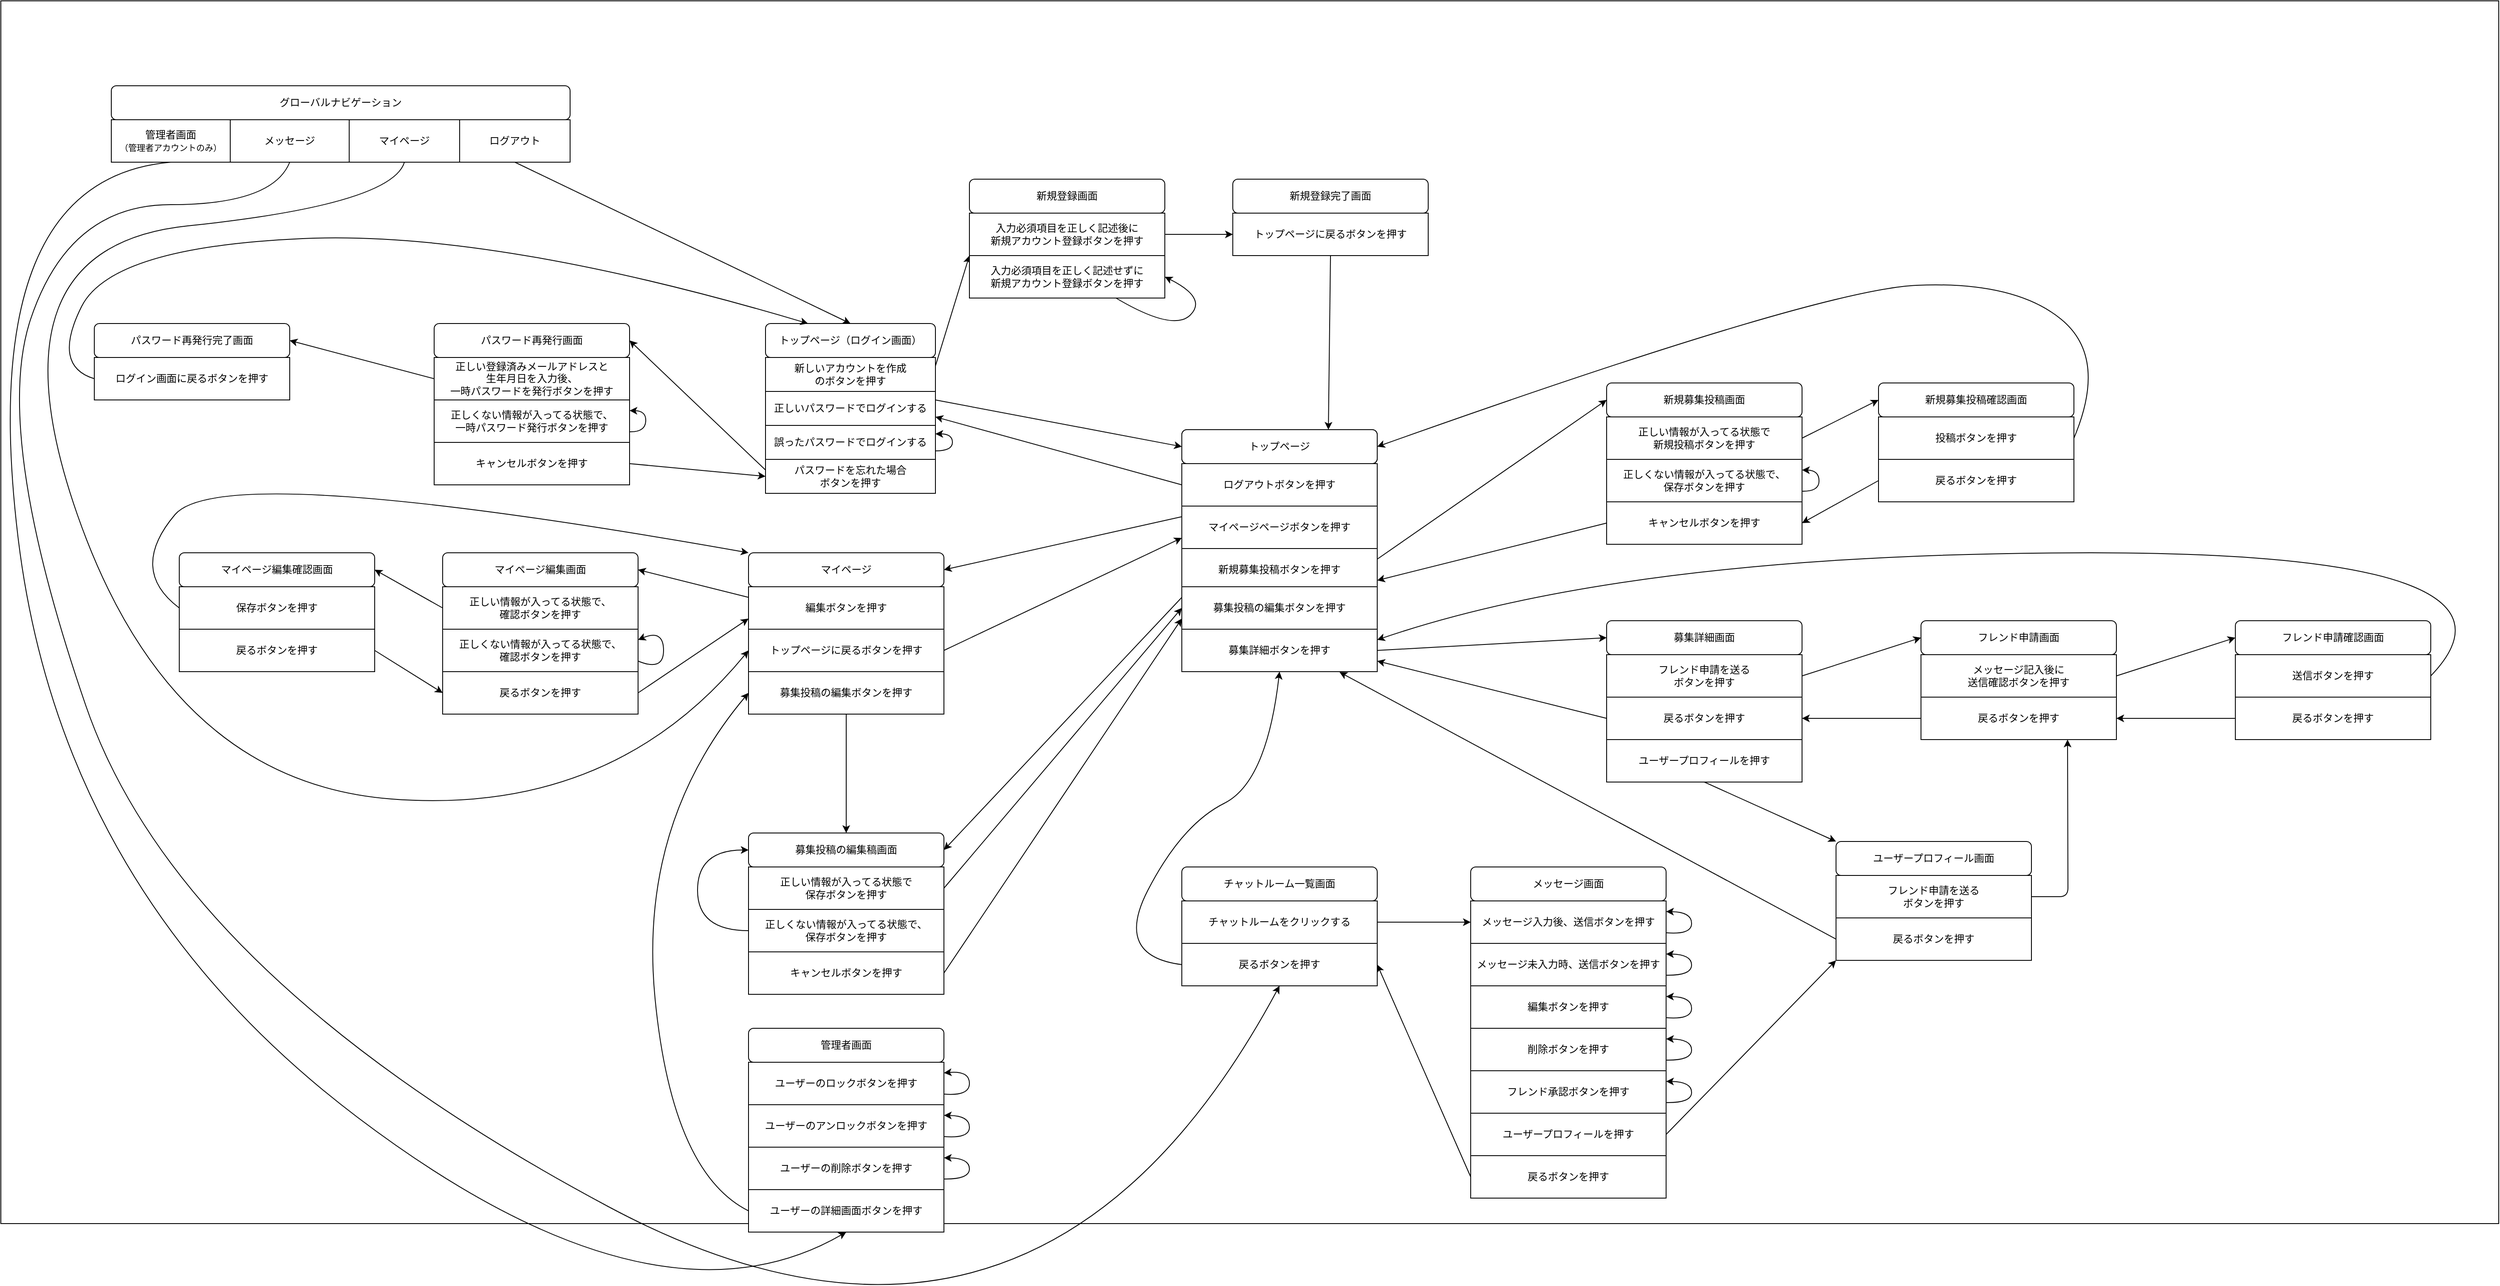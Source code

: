 <mxfile version="16.6.1" type="device"><diagram id="ohe-i1M4ve1gTHTr1Yyn" name="ページ1"><mxGraphModel dx="2249" dy="1931" grid="1" gridSize="10" guides="1" tooltips="1" connect="1" arrows="1" fold="1" page="1" pageScale="1" pageWidth="827" pageHeight="1169" math="0" shadow="0"><root><mxCell id="0"/><mxCell id="1" parent="0"/><mxCell id="nYohzhAwnuUVPuCXhqxw-220" value="" style="rounded=0;whiteSpace=wrap;html=1;" vertex="1" parent="1"><mxGeometry x="-820" y="-370" width="2940" height="1440" as="geometry"/></mxCell><mxCell id="9" value="" style="endArrow=classic;html=1;exitX=1;exitY=0.25;exitDx=0;exitDy=0;entryX=0;entryY=0;entryDx=0;entryDy=0;" parent="1" source="35" target="8" edge="1"><mxGeometry width="50" height="50" relative="1" as="geometry"><mxPoint x="620" y="70" as="sourcePoint"/><mxPoint x="670" y="20" as="targetPoint"/></mxGeometry></mxCell><mxCell id="11" value="" style="endArrow=classic;html=1;exitX=1;exitY=0.5;exitDx=0;exitDy=0;entryX=0;entryY=0.5;entryDx=0;entryDy=0;" parent="1" source="7" target="13" edge="1"><mxGeometry width="50" height="50" relative="1" as="geometry"><mxPoint x="660" y="-230" as="sourcePoint"/><mxPoint x="790" y="-220" as="targetPoint"/></mxGeometry></mxCell><mxCell id="14" value="" style="endArrow=classic;html=1;exitX=0.5;exitY=1;exitDx=0;exitDy=0;entryX=0.75;entryY=0;entryDx=0;entryDy=0;" parent="1" source="13" target="29" edge="1"><mxGeometry width="50" height="50" relative="1" as="geometry"><mxPoint x="640" y="-215" as="sourcePoint"/><mxPoint x="630" y="130" as="targetPoint"/></mxGeometry></mxCell><mxCell id="19" value="" style="group" parent="1" vertex="1" connectable="0"><mxGeometry x="320" y="-160" width="280" height="180" as="geometry"/></mxCell><mxCell id="6" value="新規登録画面" style="rounded=1;whiteSpace=wrap;html=1;" parent="19" vertex="1"><mxGeometry width="230" height="40" as="geometry"/></mxCell><mxCell id="7" value="入力必須項目を正しく記述後に&lt;br&gt;新規アカウント登録ボタンを押す" style="rounded=0;whiteSpace=wrap;html=1;" parent="19" vertex="1"><mxGeometry y="40" width="230" height="50" as="geometry"/></mxCell><mxCell id="8" value="入力必須項目を正しく記述せずに&lt;br&gt;新規アカウント登録ボタンを押す" style="rounded=0;whiteSpace=wrap;html=1;" parent="19" vertex="1"><mxGeometry y="90" width="230" height="50" as="geometry"/></mxCell><mxCell id="10" value="" style="curved=1;endArrow=classic;html=1;exitX=0.75;exitY=1;exitDx=0;exitDy=0;entryX=1;entryY=0.5;entryDx=0;entryDy=0;" parent="19" source="8" target="8" edge="1"><mxGeometry width="50" height="50" relative="1" as="geometry"><mxPoint x="220" y="360" as="sourcePoint"/><mxPoint x="310" y="140" as="targetPoint"/><Array as="points"><mxPoint x="240" y="180"/><mxPoint x="280" y="140"/></Array></mxGeometry></mxCell><mxCell id="20" value="" style="group" parent="1" vertex="1" connectable="0"><mxGeometry x="630" y="-160" width="230" height="90" as="geometry"/></mxCell><mxCell id="12" value="新規登録完了画面" style="rounded=1;whiteSpace=wrap;html=1;" parent="20" vertex="1"><mxGeometry width="230" height="40" as="geometry"/></mxCell><mxCell id="13" value="トップページに戻るボタンを押す" style="rounded=0;whiteSpace=wrap;html=1;" parent="20" vertex="1"><mxGeometry y="40" width="230" height="50" as="geometry"/></mxCell><mxCell id="37" value="" style="endArrow=classic;html=1;entryX=0;entryY=0.5;entryDx=0;entryDy=0;exitX=1;exitY=0.25;exitDx=0;exitDy=0;" parent="1" source="5" target="80" edge="1"><mxGeometry width="50" height="50" relative="1" as="geometry"><mxPoint x="310" y="200" as="sourcePoint"/><mxPoint x="460" y="200" as="targetPoint"/></mxGeometry></mxCell><mxCell id="38" value="" style="endArrow=classic;html=1;entryX=1;entryY=0.75;entryDx=0;entryDy=0;exitX=0;exitY=0.5;exitDx=0;exitDy=0;" parent="1" source="31" target="5" edge="1"><mxGeometry width="50" height="50" relative="1" as="geometry"><mxPoint x="440" y="280" as="sourcePoint"/><mxPoint x="580" y="210" as="targetPoint"/></mxGeometry></mxCell><mxCell id="43" value="" style="endArrow=classic;html=1;entryX=1;entryY=0.5;entryDx=0;entryDy=0;exitX=0;exitY=0.25;exitDx=0;exitDy=0;" parent="1" source="32" target="41" edge="1"><mxGeometry width="50" height="50" relative="1" as="geometry"><mxPoint x="830" y="220" as="sourcePoint"/><mxPoint x="1100" y="175" as="targetPoint"/></mxGeometry></mxCell><mxCell id="44" value="" style="endArrow=classic;html=1;exitX=1;exitY=0.5;exitDx=0;exitDy=0;entryX=0;entryY=0.75;entryDx=0;entryDy=0;" parent="1" source="42" target="32" edge="1"><mxGeometry width="50" height="50" relative="1" as="geometry"><mxPoint x="810" y="247.5" as="sourcePoint"/><mxPoint x="840" y="260" as="targetPoint"/></mxGeometry></mxCell><mxCell id="46" value="" style="group" parent="1" vertex="1" connectable="0"><mxGeometry x="-300" y="280" width="230" height="140" as="geometry"/></mxCell><mxCell id="47" value="正しい情報が入ってる状態で、&lt;br&gt;確認ボタンを押す" style="rounded=0;whiteSpace=wrap;html=1;" parent="46" vertex="1"><mxGeometry y="40" width="230" height="50" as="geometry"/></mxCell><mxCell id="48" value="マイページ編集画面" style="rounded=1;whiteSpace=wrap;html=1;" parent="46" vertex="1"><mxGeometry width="230" height="40" as="geometry"/></mxCell><mxCell id="50" value="正しくない情報が入ってる状態で、&lt;br&gt;確認ボタンを押す" style="rounded=0;whiteSpace=wrap;html=1;" parent="46" vertex="1"><mxGeometry y="90" width="230" height="50" as="geometry"/></mxCell><mxCell id="53" value="" style="curved=1;endArrow=classic;html=1;exitX=1;exitY=0.75;exitDx=0;exitDy=0;entryX=1;entryY=0.25;entryDx=0;entryDy=0;" parent="46" source="50" target="50" edge="1"><mxGeometry width="50" height="50" relative="1" as="geometry"><mxPoint x="180" y="145" as="sourcePoint"/><mxPoint x="237.5" y="120" as="targetPoint"/><Array as="points"><mxPoint x="260" y="140"/><mxPoint x="260" y="90"/></Array></mxGeometry></mxCell><mxCell id="51" value="" style="endArrow=classic;html=1;exitX=0;exitY=0.25;exitDx=0;exitDy=0;entryX=1;entryY=0.5;entryDx=0;entryDy=0;" parent="1" source="40" target="48" edge="1"><mxGeometry width="50" height="50" relative="1" as="geometry"><mxPoint x="1170" y="337.5" as="sourcePoint"/><mxPoint x="20" y="430" as="targetPoint"/></mxGeometry></mxCell><mxCell id="52" value="" style="endArrow=classic;html=1;exitX=0;exitY=0.5;exitDx=0;exitDy=0;entryX=1;entryY=0.5;entryDx=0;entryDy=0;" parent="1" source="47" target="188" edge="1"><mxGeometry width="50" height="50" relative="1" as="geometry"><mxPoint x="1180" y="205" as="sourcePoint"/><mxPoint x="-370" y="345" as="targetPoint"/></mxGeometry></mxCell><mxCell id="58" value="新規募集投稿ボタンを押す" style="rounded=0;whiteSpace=wrap;html=1;" parent="1" vertex="1"><mxGeometry x="570" y="275" width="230" height="50" as="geometry"/></mxCell><mxCell id="29" value="トップページ" style="rounded=1;whiteSpace=wrap;html=1;" parent="1" vertex="1"><mxGeometry x="570" y="135" width="230" height="40" as="geometry"/></mxCell><mxCell id="31" value="ログアウトボタンを押す" style="rounded=0;whiteSpace=wrap;html=1;" parent="1" vertex="1"><mxGeometry x="570" y="175" width="230" height="50" as="geometry"/></mxCell><mxCell id="32" value="マイページページボタンを押す" style="rounded=0;whiteSpace=wrap;html=1;" parent="1" vertex="1"><mxGeometry x="570" y="225" width="230" height="50" as="geometry"/></mxCell><mxCell id="39" value="募集投稿の編集ボタンを押す" style="rounded=0;whiteSpace=wrap;html=1;" parent="1" vertex="1"><mxGeometry x="570" y="320" width="230" height="50" as="geometry"/></mxCell><mxCell id="60" value="" style="group" parent="1" vertex="1" connectable="0"><mxGeometry x="60" y="280" width="230" height="190" as="geometry"/></mxCell><mxCell id="59" value="募集投稿の編集ボタンを押す" style="rounded=0;whiteSpace=wrap;html=1;" parent="60" vertex="1"><mxGeometry y="140" width="230" height="50" as="geometry"/></mxCell><mxCell id="40" value="編集ボタンを押す" style="rounded=0;whiteSpace=wrap;html=1;" parent="60" vertex="1"><mxGeometry y="40" width="230" height="50" as="geometry"/></mxCell><mxCell id="41" value="マイページ" style="rounded=1;whiteSpace=wrap;html=1;" parent="60" vertex="1"><mxGeometry width="230" height="40" as="geometry"/></mxCell><mxCell id="42" value="トップページに戻るボタンを押す" style="rounded=0;whiteSpace=wrap;html=1;" parent="60" vertex="1"><mxGeometry y="90" width="230" height="50" as="geometry"/></mxCell><mxCell id="61" value="" style="endArrow=classic;html=1;entryX=0.5;entryY=0;entryDx=0;entryDy=0;exitX=0.5;exitY=1;exitDx=0;exitDy=0;" parent="1" source="59" target="56" edge="1"><mxGeometry width="50" height="50" relative="1" as="geometry"><mxPoint x="1060" y="145" as="sourcePoint"/><mxPoint x="810" y="260" as="targetPoint"/></mxGeometry></mxCell><mxCell id="63" value="" style="endArrow=classic;html=1;entryX=1;entryY=0.5;entryDx=0;entryDy=0;exitX=0;exitY=0.25;exitDx=0;exitDy=0;" parent="1" source="39" target="56" edge="1"><mxGeometry width="50" height="50" relative="1" as="geometry"><mxPoint x="850" y="270" as="sourcePoint"/><mxPoint x="1060" y="50" as="targetPoint"/></mxGeometry></mxCell><mxCell id="64" value="" style="endArrow=classic;html=1;entryX=0;entryY=0.5;entryDx=0;entryDy=0;exitX=1;exitY=0.5;exitDx=0;exitDy=0;" parent="1" source="55" target="39" edge="1"><mxGeometry width="50" height="50" relative="1" as="geometry"><mxPoint x="810" y="292.5" as="sourcePoint"/><mxPoint x="1060" y="390" as="targetPoint"/></mxGeometry></mxCell><mxCell id="68" value="" style="endArrow=classic;html=1;entryX=0;entryY=0.75;entryDx=0;entryDy=0;exitX=1;exitY=0.5;exitDx=0;exitDy=0;" parent="1" source="57" target="39" edge="1"><mxGeometry width="50" height="50" relative="1" as="geometry"><mxPoint x="1060" y="435" as="sourcePoint"/><mxPoint x="810" y="305" as="targetPoint"/></mxGeometry></mxCell><mxCell id="69" value="" style="group" parent="1" vertex="1" connectable="0"><mxGeometry x="60" y="610" width="230" height="190" as="geometry"/></mxCell><mxCell id="55" value="正しい情報が入ってる状態で&lt;br&gt;保存ボタンを押す" style="rounded=0;whiteSpace=wrap;html=1;" parent="69" vertex="1"><mxGeometry y="40" width="230" height="50" as="geometry"/></mxCell><mxCell id="56" value="募集投稿の編集稿画面" style="rounded=1;whiteSpace=wrap;html=1;" parent="69" vertex="1"><mxGeometry width="230" height="40" as="geometry"/></mxCell><mxCell id="57" value="キャンセルボタンを押す" style="rounded=0;whiteSpace=wrap;html=1;" parent="69" vertex="1"><mxGeometry y="140" width="230" height="50" as="geometry"/></mxCell><mxCell id="66" value="正しくない情報が入ってる状態で、&lt;br&gt;保存ボタンを押す" style="rounded=0;whiteSpace=wrap;html=1;" parent="69" vertex="1"><mxGeometry y="90" width="230" height="50" as="geometry"/></mxCell><mxCell id="92" value="" style="curved=1;endArrow=classic;html=1;exitX=0;exitY=0.5;exitDx=0;exitDy=0;entryX=0;entryY=0.5;entryDx=0;entryDy=0;" parent="69" source="66" target="56" edge="1"><mxGeometry width="50" height="50" relative="1" as="geometry"><mxPoint x="-80" y="105" as="sourcePoint"/><mxPoint x="-80" y="10" as="targetPoint"/><Array as="points"><mxPoint x="-60" y="115"/><mxPoint x="-60" y="20"/></Array></mxGeometry></mxCell><mxCell id="70" value="" style="group" parent="1" vertex="1" connectable="0"><mxGeometry x="1070" y="80" width="230" height="190" as="geometry"/></mxCell><mxCell id="71" value="正しい情報が入ってる状態で&lt;br&gt;新規投稿ボタンを押す" style="rounded=0;whiteSpace=wrap;html=1;" parent="70" vertex="1"><mxGeometry y="40" width="230" height="50" as="geometry"/></mxCell><mxCell id="72" value="新規募集投稿画面" style="rounded=1;whiteSpace=wrap;html=1;" parent="70" vertex="1"><mxGeometry width="230" height="40" as="geometry"/></mxCell><mxCell id="73" value="キャンセルボタンを押す" style="rounded=0;whiteSpace=wrap;html=1;" parent="70" vertex="1"><mxGeometry y="140" width="230" height="50" as="geometry"/></mxCell><mxCell id="74" value="正しくない情報が入ってる状態で、&lt;br&gt;保存ボタンを押す" style="rounded=0;whiteSpace=wrap;html=1;" parent="70" vertex="1"><mxGeometry y="90" width="230" height="50" as="geometry"/></mxCell><mxCell id="75" value="" style="curved=1;endArrow=classic;html=1;exitX=1;exitY=0.75;exitDx=0;exitDy=0;entryX=1;entryY=0.25;entryDx=0;entryDy=0;" parent="70" source="74" target="74" edge="1"><mxGeometry width="50" height="50" relative="1" as="geometry"><mxPoint x="240" y="115" as="sourcePoint"/><mxPoint x="240" y="20" as="targetPoint"/><Array as="points"><mxPoint x="250" y="128"/><mxPoint x="250" y="103"/></Array></mxGeometry></mxCell><mxCell id="77" value="" style="endArrow=classic;html=1;entryX=0;entryY=0.5;entryDx=0;entryDy=0;exitX=1;exitY=0.25;exitDx=0;exitDy=0;" parent="1" source="58" target="72" edge="1"><mxGeometry width="50" height="50" relative="1" as="geometry"><mxPoint x="810" y="290" as="sourcePoint"/><mxPoint x="1060" y="340" as="targetPoint"/></mxGeometry></mxCell><mxCell id="78" value="" style="endArrow=classic;html=1;exitX=1;exitY=0.5;exitDx=0;exitDy=0;entryX=0;entryY=0.5;entryDx=0;entryDy=0;" parent="1" source="71" target="175" edge="1"><mxGeometry width="50" height="50" relative="1" as="geometry"><mxPoint x="810" y="342.5" as="sourcePoint"/><mxPoint x="780" y="580" as="targetPoint"/></mxGeometry></mxCell><mxCell id="79" value="" style="endArrow=classic;html=1;exitX=0;exitY=0.5;exitDx=0;exitDy=0;entryX=1;entryY=0.75;entryDx=0;entryDy=0;" parent="1" source="73" target="58" edge="1"><mxGeometry width="50" height="50" relative="1" as="geometry"><mxPoint x="1060" y="645" as="sourcePoint"/><mxPoint x="770" y="420" as="targetPoint"/></mxGeometry></mxCell><mxCell id="80" value="トップページ" style="rounded=1;whiteSpace=wrap;html=1;" parent="1" vertex="1"><mxGeometry x="570" y="135" width="230" height="40" as="geometry"/></mxCell><mxCell id="83" value="募集詳細ボタンを押す" style="rounded=0;whiteSpace=wrap;html=1;" parent="1" vertex="1"><mxGeometry x="570" y="370" width="230" height="50" as="geometry"/></mxCell><mxCell id="95" value="" style="endArrow=classic;html=1;exitX=1;exitY=0.5;exitDx=0;exitDy=0;entryX=0;entryY=0.5;entryDx=0;entryDy=0;" parent="1" source="83" target="86" edge="1"><mxGeometry width="50" height="50" relative="1" as="geometry"><mxPoint x="1050" y="442.5" as="sourcePoint"/><mxPoint x="780" y="510" as="targetPoint"/></mxGeometry></mxCell><mxCell id="96" value="" style="endArrow=classic;html=1;exitX=0;exitY=0.5;exitDx=0;exitDy=0;entryX=1;entryY=0.75;entryDx=0;entryDy=0;" parent="1" source="88" target="83" edge="1"><mxGeometry width="50" height="50" relative="1" as="geometry"><mxPoint x="810" y="392.5" as="sourcePoint"/><mxPoint x="1080" y="400" as="targetPoint"/></mxGeometry></mxCell><mxCell id="98" value="" style="endArrow=classic;html=1;exitX=1;exitY=0.5;exitDx=0;exitDy=0;entryX=0;entryY=0.5;entryDx=0;entryDy=0;" parent="1" source="85" target="101" edge="1"><mxGeometry width="50" height="50" relative="1" as="geometry"><mxPoint x="1310" y="422.5" as="sourcePoint"/><mxPoint x="1580" y="420" as="targetPoint"/></mxGeometry></mxCell><mxCell id="99" value="" style="group" parent="1" vertex="1" connectable="0"><mxGeometry x="1440" y="360" width="230" height="140" as="geometry"/></mxCell><mxCell id="100" value="メッセージ記入後に&lt;br&gt;送信確認ボタンを押す" style="rounded=0;whiteSpace=wrap;html=1;" parent="99" vertex="1"><mxGeometry y="40" width="230" height="50" as="geometry"/></mxCell><mxCell id="101" value="フレンド申請画面" style="rounded=1;whiteSpace=wrap;html=1;" parent="99" vertex="1"><mxGeometry width="230" height="40" as="geometry"/></mxCell><mxCell id="102" value="戻るボタンを押す" style="rounded=0;whiteSpace=wrap;html=1;" parent="99" vertex="1"><mxGeometry y="90" width="230" height="50" as="geometry"/></mxCell><mxCell id="103" value="" style="endArrow=classic;html=1;exitX=0;exitY=0.5;exitDx=0;exitDy=0;entryX=1;entryY=0.5;entryDx=0;entryDy=0;" parent="1" source="102" target="88" edge="1"><mxGeometry width="50" height="50" relative="1" as="geometry"><mxPoint x="1310" y="435" as="sourcePoint"/><mxPoint x="1490" y="390" as="targetPoint"/></mxGeometry></mxCell><mxCell id="104" value="" style="group" parent="1" vertex="1" connectable="0"><mxGeometry x="1810" y="360" width="230" height="140" as="geometry"/></mxCell><mxCell id="105" value="送信ボタンを押す" style="rounded=0;whiteSpace=wrap;html=1;" parent="104" vertex="1"><mxGeometry y="40" width="230" height="50" as="geometry"/></mxCell><mxCell id="106" value="フレンド申請確認画面" style="rounded=1;whiteSpace=wrap;html=1;" parent="104" vertex="1"><mxGeometry width="230" height="40" as="geometry"/></mxCell><mxCell id="107" value="戻るボタンを押す" style="rounded=0;whiteSpace=wrap;html=1;" parent="104" vertex="1"><mxGeometry y="90" width="230" height="50" as="geometry"/></mxCell><mxCell id="108" value="" style="endArrow=classic;html=1;exitX=1;exitY=0.5;exitDx=0;exitDy=0;entryX=0;entryY=0.5;entryDx=0;entryDy=0;" parent="1" source="100" target="106" edge="1"><mxGeometry width="50" height="50" relative="1" as="geometry"><mxPoint x="1310" y="435" as="sourcePoint"/><mxPoint x="1450" y="390" as="targetPoint"/></mxGeometry></mxCell><mxCell id="109" value="" style="endArrow=classic;html=1;exitX=0;exitY=0.5;exitDx=0;exitDy=0;entryX=1;entryY=0.5;entryDx=0;entryDy=0;" parent="1" source="107" target="102" edge="1"><mxGeometry width="50" height="50" relative="1" as="geometry"><mxPoint x="1450" y="485" as="sourcePoint"/><mxPoint x="1730" y="520" as="targetPoint"/></mxGeometry></mxCell><mxCell id="110" value="" style="curved=1;endArrow=classic;html=1;exitX=1;exitY=0.5;exitDx=0;exitDy=0;entryX=1;entryY=0.25;entryDx=0;entryDy=0;" parent="1" source="105" target="83" edge="1"><mxGeometry width="50" height="50" relative="1" as="geometry"><mxPoint x="2068" y="435" as="sourcePoint"/><mxPoint x="900" y="350" as="targetPoint"/><Array as="points"><mxPoint x="2180" y="280"/><mxPoint x="1100" y="280"/></Array></mxGeometry></mxCell><mxCell id="112" value="" style="group" parent="1" vertex="1" connectable="0"><mxGeometry x="570" y="650" width="230" height="140" as="geometry"/></mxCell><mxCell id="113" value="チャットルームをクリックする" style="rounded=0;whiteSpace=wrap;html=1;" parent="112" vertex="1"><mxGeometry y="40" width="230" height="50" as="geometry"/></mxCell><mxCell id="114" value="チャットルーム一覧画面" style="rounded=1;whiteSpace=wrap;html=1;" parent="112" vertex="1"><mxGeometry width="230" height="40" as="geometry"/></mxCell><mxCell id="115" value="戻るボタンを押す" style="rounded=0;whiteSpace=wrap;html=1;" parent="112" vertex="1"><mxGeometry y="90" width="230" height="50" as="geometry"/></mxCell><mxCell id="117" value="" style="curved=1;endArrow=classic;html=1;exitX=0;exitY=0.5;exitDx=0;exitDy=0;entryX=0.5;entryY=1;entryDx=0;entryDy=0;" parent="1" source="115" target="83" edge="1"><mxGeometry width="50" height="50" relative="1" as="geometry"><mxPoint x="490" y="755" as="sourcePoint"/><mxPoint x="627.5" y="520" as="targetPoint"/><Array as="points"><mxPoint x="490" y="755"/><mxPoint x="570" y="600"/><mxPoint x="670" y="550"/></Array></mxGeometry></mxCell><mxCell id="118" value="" style="endArrow=classic;html=1;exitX=1;exitY=0.5;exitDx=0;exitDy=0;entryX=0;entryY=0.5;entryDx=0;entryDy=0;" parent="1" source="113" target="120" edge="1"><mxGeometry width="50" height="50" relative="1" as="geometry"><mxPoint x="695" y="480" as="sourcePoint"/><mxPoint x="910" y="715" as="targetPoint"/></mxGeometry></mxCell><mxCell id="120" value="メッセージ入力後、送信ボタンを押す" style="rounded=0;whiteSpace=wrap;html=1;" parent="1" vertex="1"><mxGeometry x="910" y="690" width="230" height="50" as="geometry"/></mxCell><mxCell id="121" value="メッセージ画面" style="rounded=1;whiteSpace=wrap;html=1;" parent="1" vertex="1"><mxGeometry x="910" y="650" width="230" height="40" as="geometry"/></mxCell><mxCell id="122" value="メッセージ未入力時、送信ボタンを押す" style="rounded=0;whiteSpace=wrap;html=1;" parent="1" vertex="1"><mxGeometry x="910" y="740" width="230" height="50" as="geometry"/></mxCell><mxCell id="123" value="" style="curved=1;endArrow=classic;html=1;exitX=1;exitY=0.75;exitDx=0;exitDy=0;entryX=1;entryY=0.25;entryDx=0;entryDy=0;" parent="1" source="120" target="120" edge="1"><mxGeometry width="50" height="50" relative="1" as="geometry"><mxPoint x="580" y="775" as="sourcePoint"/><mxPoint x="637.5" y="480" as="targetPoint"/><Array as="points"><mxPoint x="1170" y="730"/><mxPoint x="1170" y="703"/></Array></mxGeometry></mxCell><mxCell id="124" value="" style="curved=1;endArrow=classic;html=1;exitX=1;exitY=0.75;exitDx=0;exitDy=0;entryX=1;entryY=0.25;entryDx=0;entryDy=0;" parent="1" source="122" target="122" edge="1"><mxGeometry width="50" height="50" relative="1" as="geometry"><mxPoint x="1150" y="737.5" as="sourcePoint"/><mxPoint x="1150" y="712.5" as="targetPoint"/><Array as="points"><mxPoint x="1170" y="778"/><mxPoint x="1170" y="753"/></Array></mxGeometry></mxCell><mxCell id="129" value="編集ボタンを押す" style="rounded=0;whiteSpace=wrap;html=1;" parent="1" vertex="1"><mxGeometry x="910" y="790" width="230" height="50" as="geometry"/></mxCell><mxCell id="130" value="削除ボタンを押す" style="rounded=0;whiteSpace=wrap;html=1;" parent="1" vertex="1"><mxGeometry x="910" y="840" width="230" height="50" as="geometry"/></mxCell><mxCell id="131" value="" style="curved=1;endArrow=classic;html=1;exitX=1;exitY=0.75;exitDx=0;exitDy=0;entryX=1;entryY=0.25;entryDx=0;entryDy=0;" parent="1" source="129" target="129" edge="1"><mxGeometry width="50" height="50" relative="1" as="geometry"><mxPoint x="580" y="875" as="sourcePoint"/><mxPoint x="637.5" y="580" as="targetPoint"/><Array as="points"><mxPoint x="1170" y="830"/><mxPoint x="1170" y="803"/></Array></mxGeometry></mxCell><mxCell id="132" value="" style="curved=1;endArrow=classic;html=1;exitX=1;exitY=0.75;exitDx=0;exitDy=0;entryX=1;entryY=0.25;entryDx=0;entryDy=0;" parent="1" source="130" target="130" edge="1"><mxGeometry width="50" height="50" relative="1" as="geometry"><mxPoint x="1150" y="837.5" as="sourcePoint"/><mxPoint x="1150" y="812.5" as="targetPoint"/><Array as="points"><mxPoint x="1170" y="878"/><mxPoint x="1170" y="853"/></Array></mxGeometry></mxCell><mxCell id="134" value="フレンド承認ボタンを押す" style="rounded=0;whiteSpace=wrap;html=1;" parent="1" vertex="1"><mxGeometry x="910" y="890" width="230" height="50" as="geometry"/></mxCell><mxCell id="135" value="" style="curved=1;endArrow=classic;html=1;exitX=1;exitY=0.75;exitDx=0;exitDy=0;entryX=1;entryY=0.25;entryDx=0;entryDy=0;" parent="1" source="134" target="134" edge="1"><mxGeometry width="50" height="50" relative="1" as="geometry"><mxPoint x="1150" y="887.5" as="sourcePoint"/><mxPoint x="1150" y="862.5" as="targetPoint"/><Array as="points"><mxPoint x="1170" y="928"/><mxPoint x="1170" y="903"/></Array></mxGeometry></mxCell><mxCell id="136" value="戻るボタンを押す" style="rounded=0;whiteSpace=wrap;html=1;" parent="1" vertex="1"><mxGeometry x="910" y="990" width="230" height="50" as="geometry"/></mxCell><mxCell id="137" value="" style="endArrow=classic;html=1;exitX=0;exitY=0.5;exitDx=0;exitDy=0;entryX=1;entryY=0.5;entryDx=0;entryDy=0;" parent="1" source="136" target="115" edge="1"><mxGeometry width="50" height="50" relative="1" as="geometry"><mxPoint x="810" y="725" as="sourcePoint"/><mxPoint x="920" y="725" as="targetPoint"/></mxGeometry></mxCell><mxCell id="140" value="ユーザープロフィールを押す" style="rounded=0;whiteSpace=wrap;html=1;" parent="1" vertex="1"><mxGeometry x="910" y="940" width="230" height="50" as="geometry"/></mxCell><mxCell id="142" value="" style="group" parent="1" vertex="1" connectable="0"><mxGeometry x="1070" y="360" width="230" height="190" as="geometry"/></mxCell><mxCell id="139" value="ユーザープロフィールを押す" style="rounded=0;whiteSpace=wrap;html=1;" parent="142" vertex="1"><mxGeometry y="140" width="230" height="50" as="geometry"/></mxCell><mxCell id="85" value="フレンド申請を送る&lt;br&gt;ボタンを押す" style="rounded=0;whiteSpace=wrap;html=1;" parent="142" vertex="1"><mxGeometry y="40" width="230" height="50" as="geometry"/></mxCell><mxCell id="86" value="募集詳細画面" style="rounded=1;whiteSpace=wrap;html=1;" parent="142" vertex="1"><mxGeometry width="230" height="40" as="geometry"/></mxCell><mxCell id="88" value="戻るボタンを押す" style="rounded=0;whiteSpace=wrap;html=1;" parent="142" vertex="1"><mxGeometry y="90" width="230" height="50" as="geometry"/></mxCell><mxCell id="143" value="" style="group" parent="1" vertex="1" connectable="0"><mxGeometry x="1340" y="620" width="230" height="140" as="geometry"/></mxCell><mxCell id="144" value="フレンド申請を送る&lt;br&gt;ボタンを押す" style="rounded=0;whiteSpace=wrap;html=1;" parent="143" vertex="1"><mxGeometry y="40" width="230" height="50" as="geometry"/></mxCell><mxCell id="145" value="ユーザープロフィール画面" style="rounded=1;whiteSpace=wrap;html=1;" parent="143" vertex="1"><mxGeometry width="230" height="40" as="geometry"/></mxCell><mxCell id="146" value="戻るボタンを押す" style="rounded=0;whiteSpace=wrap;html=1;" parent="143" vertex="1"><mxGeometry y="90" width="230" height="50" as="geometry"/></mxCell><mxCell id="147" value="" style="endArrow=classic;html=1;exitX=1;exitY=0.5;exitDx=0;exitDy=0;entryX=0;entryY=1;entryDx=0;entryDy=0;" parent="1" source="140" target="146" edge="1"><mxGeometry width="50" height="50" relative="1" as="geometry"><mxPoint x="1250" y="930" as="sourcePoint"/><mxPoint x="1360" y="930" as="targetPoint"/></mxGeometry></mxCell><mxCell id="148" value="" style="endArrow=classic;html=1;exitX=0.5;exitY=1;exitDx=0;exitDy=0;entryX=0;entryY=0;entryDx=0;entryDy=0;" parent="1" source="139" target="145" edge="1"><mxGeometry width="50" height="50" relative="1" as="geometry"><mxPoint x="1150" y="975" as="sourcePoint"/><mxPoint x="1370" y="680" as="targetPoint"/></mxGeometry></mxCell><mxCell id="149" value="" style="endArrow=classic;html=1;exitX=0;exitY=0.5;exitDx=0;exitDy=0;entryX=0.807;entryY=1.011;entryDx=0;entryDy=0;entryPerimeter=0;" parent="1" source="146" target="83" edge="1"><mxGeometry width="50" height="50" relative="1" as="geometry"><mxPoint x="1195" y="560" as="sourcePoint"/><mxPoint x="800" y="445" as="targetPoint"/></mxGeometry></mxCell><mxCell id="150" value="" style="endArrow=classic;html=1;exitX=1;exitY=0.5;exitDx=0;exitDy=0;entryX=0.75;entryY=1;entryDx=0;entryDy=0;" parent="1" source="144" target="102" edge="1"><mxGeometry width="50" height="50" relative="1" as="geometry"><mxPoint x="1195" y="560" as="sourcePoint"/><mxPoint x="1350" y="630" as="targetPoint"/><Array as="points"><mxPoint x="1613" y="685"/></Array></mxGeometry></mxCell><mxCell id="33" value="" style="curved=1;endArrow=classic;html=1;entryX=1;entryY=0.25;entryDx=0;entryDy=0;" parent="1" target="3" edge="1"><mxGeometry width="50" height="50" relative="1" as="geometry"><mxPoint x="280" y="160" as="sourcePoint"/><mxPoint x="430" y="360" as="targetPoint"/><Array as="points"><mxPoint x="300" y="160"/><mxPoint x="300" y="140"/></Array></mxGeometry></mxCell><mxCell id="152" value="" style="group" parent="1" vertex="1" connectable="0"><mxGeometry x="80" y="10" width="200" height="200" as="geometry"/></mxCell><mxCell id="2" value="トップページ（ログイン画面）" style="rounded=1;whiteSpace=wrap;html=1;" parent="152" vertex="1"><mxGeometry width="200" height="40" as="geometry"/></mxCell><mxCell id="3" value="誤ったパスワードでログインする" style="rounded=0;whiteSpace=wrap;html=1;" parent="152" vertex="1"><mxGeometry y="120" width="200" height="40" as="geometry"/></mxCell><mxCell id="5" value="正しいパスワードでログインする" style="rounded=0;whiteSpace=wrap;html=1;" parent="152" vertex="1"><mxGeometry y="80" width="200" height="40" as="geometry"/></mxCell><mxCell id="35" value="新しいアカウントを作成&lt;br&gt;のボタンを押す" style="rounded=0;whiteSpace=wrap;html=1;" parent="152" vertex="1"><mxGeometry y="40" width="200" height="40" as="geometry"/></mxCell><mxCell id="151" value="パスワードを忘れた場合&lt;br&gt;ボタンを押す" style="rounded=0;whiteSpace=wrap;html=1;" parent="152" vertex="1"><mxGeometry y="160" width="200" height="40" as="geometry"/></mxCell><mxCell id="165" value="" style="endArrow=classic;html=1;exitX=0;exitY=0.25;exitDx=0;exitDy=0;entryX=1;entryY=0.5;entryDx=0;entryDy=0;" parent="1" target="161" edge="1"><mxGeometry width="50" height="50" relative="1" as="geometry"><mxPoint x="80" y="182.5" as="sourcePoint"/><mxPoint x="-50" y="150" as="targetPoint"/></mxGeometry></mxCell><mxCell id="160" value="正しい登録済みメールアドレスと&lt;br&gt;生年月日を入力後、&lt;br&gt;一時パスワードを発行ボタンを押す" style="rounded=0;whiteSpace=wrap;html=1;" parent="1" vertex="1"><mxGeometry x="-310" y="50" width="230" height="50" as="geometry"/></mxCell><mxCell id="161" value="パスワード再発行画面" style="rounded=1;whiteSpace=wrap;html=1;" parent="1" vertex="1"><mxGeometry x="-310" y="10" width="230" height="40" as="geometry"/></mxCell><mxCell id="162" value="正しくない情報が入ってる状態で、&lt;br&gt;一時パスワード発行ボタンを押す" style="rounded=0;whiteSpace=wrap;html=1;" parent="1" vertex="1"><mxGeometry x="-310" y="100" width="230" height="50" as="geometry"/></mxCell><mxCell id="163" value="" style="curved=1;endArrow=classic;html=1;exitX=1;exitY=0.75;exitDx=0;exitDy=0;entryX=1;entryY=0.25;entryDx=0;entryDy=0;" parent="1" source="162" target="162" edge="1"><mxGeometry width="50" height="50" relative="1" as="geometry"><mxPoint x="-130" y="155" as="sourcePoint"/><mxPoint x="-72.5" y="130" as="targetPoint"/><Array as="points"><mxPoint x="-62" y="138"/><mxPoint x="-60" y="113"/></Array></mxGeometry></mxCell><mxCell id="166" value="キャンセルボタンを押す" style="rounded=0;whiteSpace=wrap;html=1;" parent="1" vertex="1"><mxGeometry x="-310" y="150" width="230" height="50" as="geometry"/></mxCell><mxCell id="167" value="" style="endArrow=classic;html=1;entryX=0;entryY=0.5;entryDx=0;entryDy=0;" parent="1" target="151" edge="1"><mxGeometry width="50" height="50" relative="1" as="geometry"><mxPoint x="-80" y="175" as="sourcePoint"/><mxPoint x="50" y="187.5" as="targetPoint"/></mxGeometry></mxCell><mxCell id="168" value="" style="endArrow=classic;html=1;exitX=0;exitY=0.5;exitDx=0;exitDy=0;entryX=1;entryY=0.5;entryDx=0;entryDy=0;" parent="1" source="160" target="169" edge="1"><mxGeometry width="50" height="50" relative="1" as="geometry"><mxPoint x="-410" y="162.5" as="sourcePoint"/><mxPoint x="-570" y="10.0" as="targetPoint"/></mxGeometry></mxCell><mxCell id="169" value="パスワード再発行完了画面" style="rounded=1;whiteSpace=wrap;html=1;" parent="1" vertex="1"><mxGeometry x="-710" y="10" width="230" height="40" as="geometry"/></mxCell><mxCell id="170" value="ログイン画面に戻るボタンを押す" style="rounded=0;whiteSpace=wrap;html=1;" parent="1" vertex="1"><mxGeometry x="-710" y="50" width="230" height="50" as="geometry"/></mxCell><mxCell id="171" value="" style="curved=1;endArrow=classic;html=1;entryX=0.25;entryY=0;entryDx=0;entryDy=0;exitX=0;exitY=0.5;exitDx=0;exitDy=0;" parent="1" source="170" target="2" edge="1"><mxGeometry width="50" height="50" relative="1" as="geometry"><mxPoint x="-470" y="120" as="sourcePoint"/><mxPoint x="-70" y="122.5" as="targetPoint"/><Array as="points"><mxPoint x="-760" y="60"/><mxPoint x="-690" y="-80"/><mxPoint x="-240" y="-100"/></Array></mxGeometry></mxCell><mxCell id="181" value="" style="group" parent="1" vertex="1" connectable="0"><mxGeometry x="1390" y="80" width="230" height="140" as="geometry"/></mxCell><mxCell id="174" value="投稿ボタンを押す" style="rounded=0;whiteSpace=wrap;html=1;" parent="181" vertex="1"><mxGeometry y="40" width="230" height="50" as="geometry"/></mxCell><mxCell id="175" value="新規募集投稿確認画面" style="rounded=1;whiteSpace=wrap;html=1;" parent="181" vertex="1"><mxGeometry width="230" height="40" as="geometry"/></mxCell><mxCell id="176" value="戻るボタンを押す" style="rounded=0;whiteSpace=wrap;html=1;" parent="181" vertex="1"><mxGeometry y="90" width="230" height="50" as="geometry"/></mxCell><mxCell id="182" value="" style="endArrow=classic;html=1;exitX=0;exitY=0.5;exitDx=0;exitDy=0;entryX=1;entryY=0.5;entryDx=0;entryDy=0;" parent="1" source="176" target="73" edge="1"><mxGeometry width="50" height="50" relative="1" as="geometry"><mxPoint x="1310" y="155" as="sourcePoint"/><mxPoint x="1400" y="110" as="targetPoint"/></mxGeometry></mxCell><mxCell id="183" value="" style="curved=1;endArrow=classic;html=1;exitX=1;exitY=0.5;exitDx=0;exitDy=0;entryX=1;entryY=0.5;entryDx=0;entryDy=0;" parent="1" source="174" target="80" edge="1"><mxGeometry width="50" height="50" relative="1" as="geometry"><mxPoint x="1310" y="217.5" as="sourcePoint"/><mxPoint x="1310" y="192.5" as="targetPoint"/><Array as="points"><mxPoint x="1660" y="50"/><mxPoint x="1550" y="-40"/><mxPoint x="1320" y="-30"/></Array></mxGeometry></mxCell><mxCell id="184" value="戻るボタンを押す" style="rounded=0;whiteSpace=wrap;html=1;" parent="1" vertex="1"><mxGeometry x="-300" y="420" width="230" height="50" as="geometry"/></mxCell><mxCell id="185" value="" style="endArrow=classic;html=1;exitX=1;exitY=0.5;exitDx=0;exitDy=0;entryX=0;entryY=0.75;entryDx=0;entryDy=0;" parent="1" source="184" target="40" edge="1"><mxGeometry width="50" height="50" relative="1" as="geometry"><mxPoint x="-60" y="355" as="sourcePoint"/><mxPoint x="40" y="445" as="targetPoint"/></mxGeometry></mxCell><mxCell id="186" value="" style="group" parent="1" vertex="1" connectable="0"><mxGeometry x="-610" y="280" width="230" height="140" as="geometry"/></mxCell><mxCell id="187" value="保存ボタンを押す" style="rounded=0;whiteSpace=wrap;html=1;" parent="186" vertex="1"><mxGeometry y="40" width="230" height="50" as="geometry"/></mxCell><mxCell id="188" value="マイページ編集確認画面" style="rounded=1;whiteSpace=wrap;html=1;" parent="186" vertex="1"><mxGeometry width="230" height="40" as="geometry"/></mxCell><mxCell id="189" value="戻るボタンを押す" style="rounded=0;whiteSpace=wrap;html=1;" parent="186" vertex="1"><mxGeometry y="90" width="230" height="50" as="geometry"/></mxCell><mxCell id="191" value="" style="endArrow=classic;html=1;exitX=1;exitY=0.5;exitDx=0;exitDy=0;entryX=0;entryY=0.5;entryDx=0;entryDy=0;" parent="1" source="189" target="184" edge="1"><mxGeometry width="50" height="50" relative="1" as="geometry"><mxPoint x="-60" y="455" as="sourcePoint"/><mxPoint x="70" y="367.5" as="targetPoint"/></mxGeometry></mxCell><mxCell id="192" value="" style="curved=1;endArrow=classic;html=1;entryX=0;entryY=0;entryDx=0;entryDy=0;exitX=0;exitY=0.5;exitDx=0;exitDy=0;" parent="1" target="41" edge="1"><mxGeometry width="50" height="50" relative="1" as="geometry"><mxPoint x="-610" y="345" as="sourcePoint"/><mxPoint x="230" y="280" as="targetPoint"/><Array as="points"><mxPoint x="-670" y="300"/><mxPoint x="-560" y="170"/></Array></mxGeometry></mxCell><mxCell id="195" value="" style="group" parent="1" vertex="1" connectable="0"><mxGeometry x="60" y="840" width="230" height="190" as="geometry"/></mxCell><mxCell id="196" value="ユーザーのロックボタンを押す" style="rounded=0;whiteSpace=wrap;html=1;" parent="195" vertex="1"><mxGeometry y="40" width="230" height="50" as="geometry"/></mxCell><mxCell id="197" value="管理者画面" style="rounded=1;whiteSpace=wrap;html=1;" parent="195" vertex="1"><mxGeometry width="230" height="40" as="geometry"/></mxCell><mxCell id="199" value="ユーザーのアンロックボタンを押す" style="rounded=0;whiteSpace=wrap;html=1;" parent="195" vertex="1"><mxGeometry y="90" width="230" height="50" as="geometry"/></mxCell><mxCell id="200" value="" style="curved=1;endArrow=classic;html=1;exitX=1;exitY=0.75;exitDx=0;exitDy=0;entryX=1;entryY=0.25;entryDx=0;entryDy=0;" parent="195" source="196" target="196" edge="1"><mxGeometry width="50" height="50" relative="1" as="geometry"><mxPoint x="-80" y="105" as="sourcePoint"/><mxPoint x="-80" y="10" as="targetPoint"/><Array as="points"><mxPoint x="260" y="80"/><mxPoint x="260" y="50"/></Array></mxGeometry></mxCell><mxCell id="203" value="" style="curved=1;endArrow=classic;html=1;exitX=1;exitY=0.75;exitDx=0;exitDy=0;entryX=1;entryY=0.25;entryDx=0;entryDy=0;" parent="195" source="199" target="199" edge="1"><mxGeometry width="50" height="50" relative="1" as="geometry"><mxPoint x="240" y="87.5" as="sourcePoint"/><mxPoint x="240" y="62.5" as="targetPoint"/><Array as="points"><mxPoint x="260" y="130"/><mxPoint x="260" y="103"/></Array></mxGeometry></mxCell><mxCell id="204" value="ユーザーの削除ボタンを押す" style="rounded=0;whiteSpace=wrap;html=1;" parent="195" vertex="1"><mxGeometry y="140" width="230" height="50" as="geometry"/></mxCell><mxCell id="206" value="" style="curved=1;endArrow=classic;html=1;exitX=1;exitY=0.75;exitDx=0;exitDy=0;entryX=1;entryY=0.25;entryDx=0;entryDy=0;" parent="195" source="204" target="204" edge="1"><mxGeometry width="50" height="50" relative="1" as="geometry"><mxPoint x="240" y="87.5" as="sourcePoint"/><mxPoint x="240" y="62.5" as="targetPoint"/><Array as="points"><mxPoint x="260" y="178"/><mxPoint x="260" y="153"/></Array></mxGeometry></mxCell><mxCell id="205" value="ユーザーの詳細画面ボタンを押す" style="rounded=0;whiteSpace=wrap;html=1;" parent="1" vertex="1"><mxGeometry x="60" y="1030" width="230" height="50" as="geometry"/></mxCell><mxCell id="207" value="" style="curved=1;endArrow=classic;html=1;exitX=0;exitY=0.5;exitDx=0;exitDy=0;entryX=0;entryY=0.5;entryDx=0;entryDy=0;" parent="1" source="205" target="59" edge="1"><mxGeometry width="50" height="50" relative="1" as="geometry"><mxPoint x="300" y="977.5" as="sourcePoint"/><mxPoint x="-80" y="820" as="targetPoint"/><Array as="points"><mxPoint x="-30" y="1010"/><mxPoint x="-70" y="600"/></Array></mxGeometry></mxCell><mxCell id="214" value="" style="group" parent="1" vertex="1" connectable="0"><mxGeometry x="-690" y="-270" width="540" height="90" as="geometry"/></mxCell><mxCell id="209" value="グローバルナビゲーション" style="rounded=1;whiteSpace=wrap;html=1;" parent="214" vertex="1"><mxGeometry width="540" height="40" as="geometry"/></mxCell><mxCell id="210" value="管理者画面&lt;br&gt;&lt;font style=&quot;font-size: 10px&quot;&gt;（管理者アカウントのみ）&lt;/font&gt;" style="rounded=0;whiteSpace=wrap;html=1;" parent="214" vertex="1"><mxGeometry y="40" width="140" height="50" as="geometry"/></mxCell><mxCell id="211" value="メッセージ" style="rounded=0;whiteSpace=wrap;html=1;" parent="214" vertex="1"><mxGeometry x="140" y="40" width="140" height="50" as="geometry"/></mxCell><mxCell id="212" value="マイページ" style="rounded=0;whiteSpace=wrap;html=1;" parent="214" vertex="1"><mxGeometry x="280" y="40" width="130" height="50" as="geometry"/></mxCell><mxCell id="213" value="ログアウト" style="rounded=0;whiteSpace=wrap;html=1;" parent="214" vertex="1"><mxGeometry x="410" y="40" width="130" height="50" as="geometry"/></mxCell><mxCell id="217" value="" style="endArrow=classic;html=1;entryX=0.5;entryY=0;entryDx=0;entryDy=0;exitX=0.5;exitY=1;exitDx=0;exitDy=0;" parent="1" source="213" target="2" edge="1"><mxGeometry width="50" height="50" relative="1" as="geometry"><mxPoint x="-170" y="-140" as="sourcePoint"/><mxPoint x="-10" y="-125" as="targetPoint"/></mxGeometry></mxCell><mxCell id="218" value="" style="curved=1;endArrow=classic;html=1;exitX=0.5;exitY=1;exitDx=0;exitDy=0;entryX=0;entryY=0.5;entryDx=0;entryDy=0;" parent="1" source="212" target="42" edge="1"><mxGeometry width="50" height="50" relative="1" as="geometry"><mxPoint x="-725" y="5" as="sourcePoint"/><mxPoint x="-220" y="570" as="targetPoint"/><Array as="points"><mxPoint x="-360" y="-130"/><mxPoint x="-840" y="-80"/><mxPoint x="-620" y="550"/><mxPoint x="-100" y="590"/></Array></mxGeometry></mxCell><mxCell id="219" value="" style="curved=1;endArrow=classic;html=1;exitX=0.5;exitY=1;exitDx=0;exitDy=0;entryX=0.5;entryY=1;entryDx=0;entryDy=0;" parent="1" source="211" target="115" edge="1"><mxGeometry width="50" height="50" relative="1" as="geometry"><mxPoint x="-475" y="-170" as="sourcePoint"/><mxPoint x="-330" y="920" as="targetPoint"/><Array as="points"><mxPoint x="-500" y="-130"/><mxPoint x="-740" y="-130"/><mxPoint x="-830" y="140"/><mxPoint x="-610" y="780"/><mxPoint x="400" y="1320"/></Array></mxGeometry></mxCell><mxCell id="220" value="" style="curved=1;endArrow=classic;html=1;entryX=0.5;entryY=1;entryDx=0;entryDy=0;exitX=0.5;exitY=1;exitDx=0;exitDy=0;" parent="1" source="210" target="205" edge="1"><mxGeometry width="50" height="50" relative="1" as="geometry"><mxPoint x="-620" y="-170" as="sourcePoint"/><mxPoint x="545" y="790" as="targetPoint"/><Array as="points"><mxPoint x="-850" y="-160"/><mxPoint x="-750" y="680"/><mxPoint x="-50" y="1210"/></Array></mxGeometry></mxCell></root></mxGraphModel></diagram></mxfile>